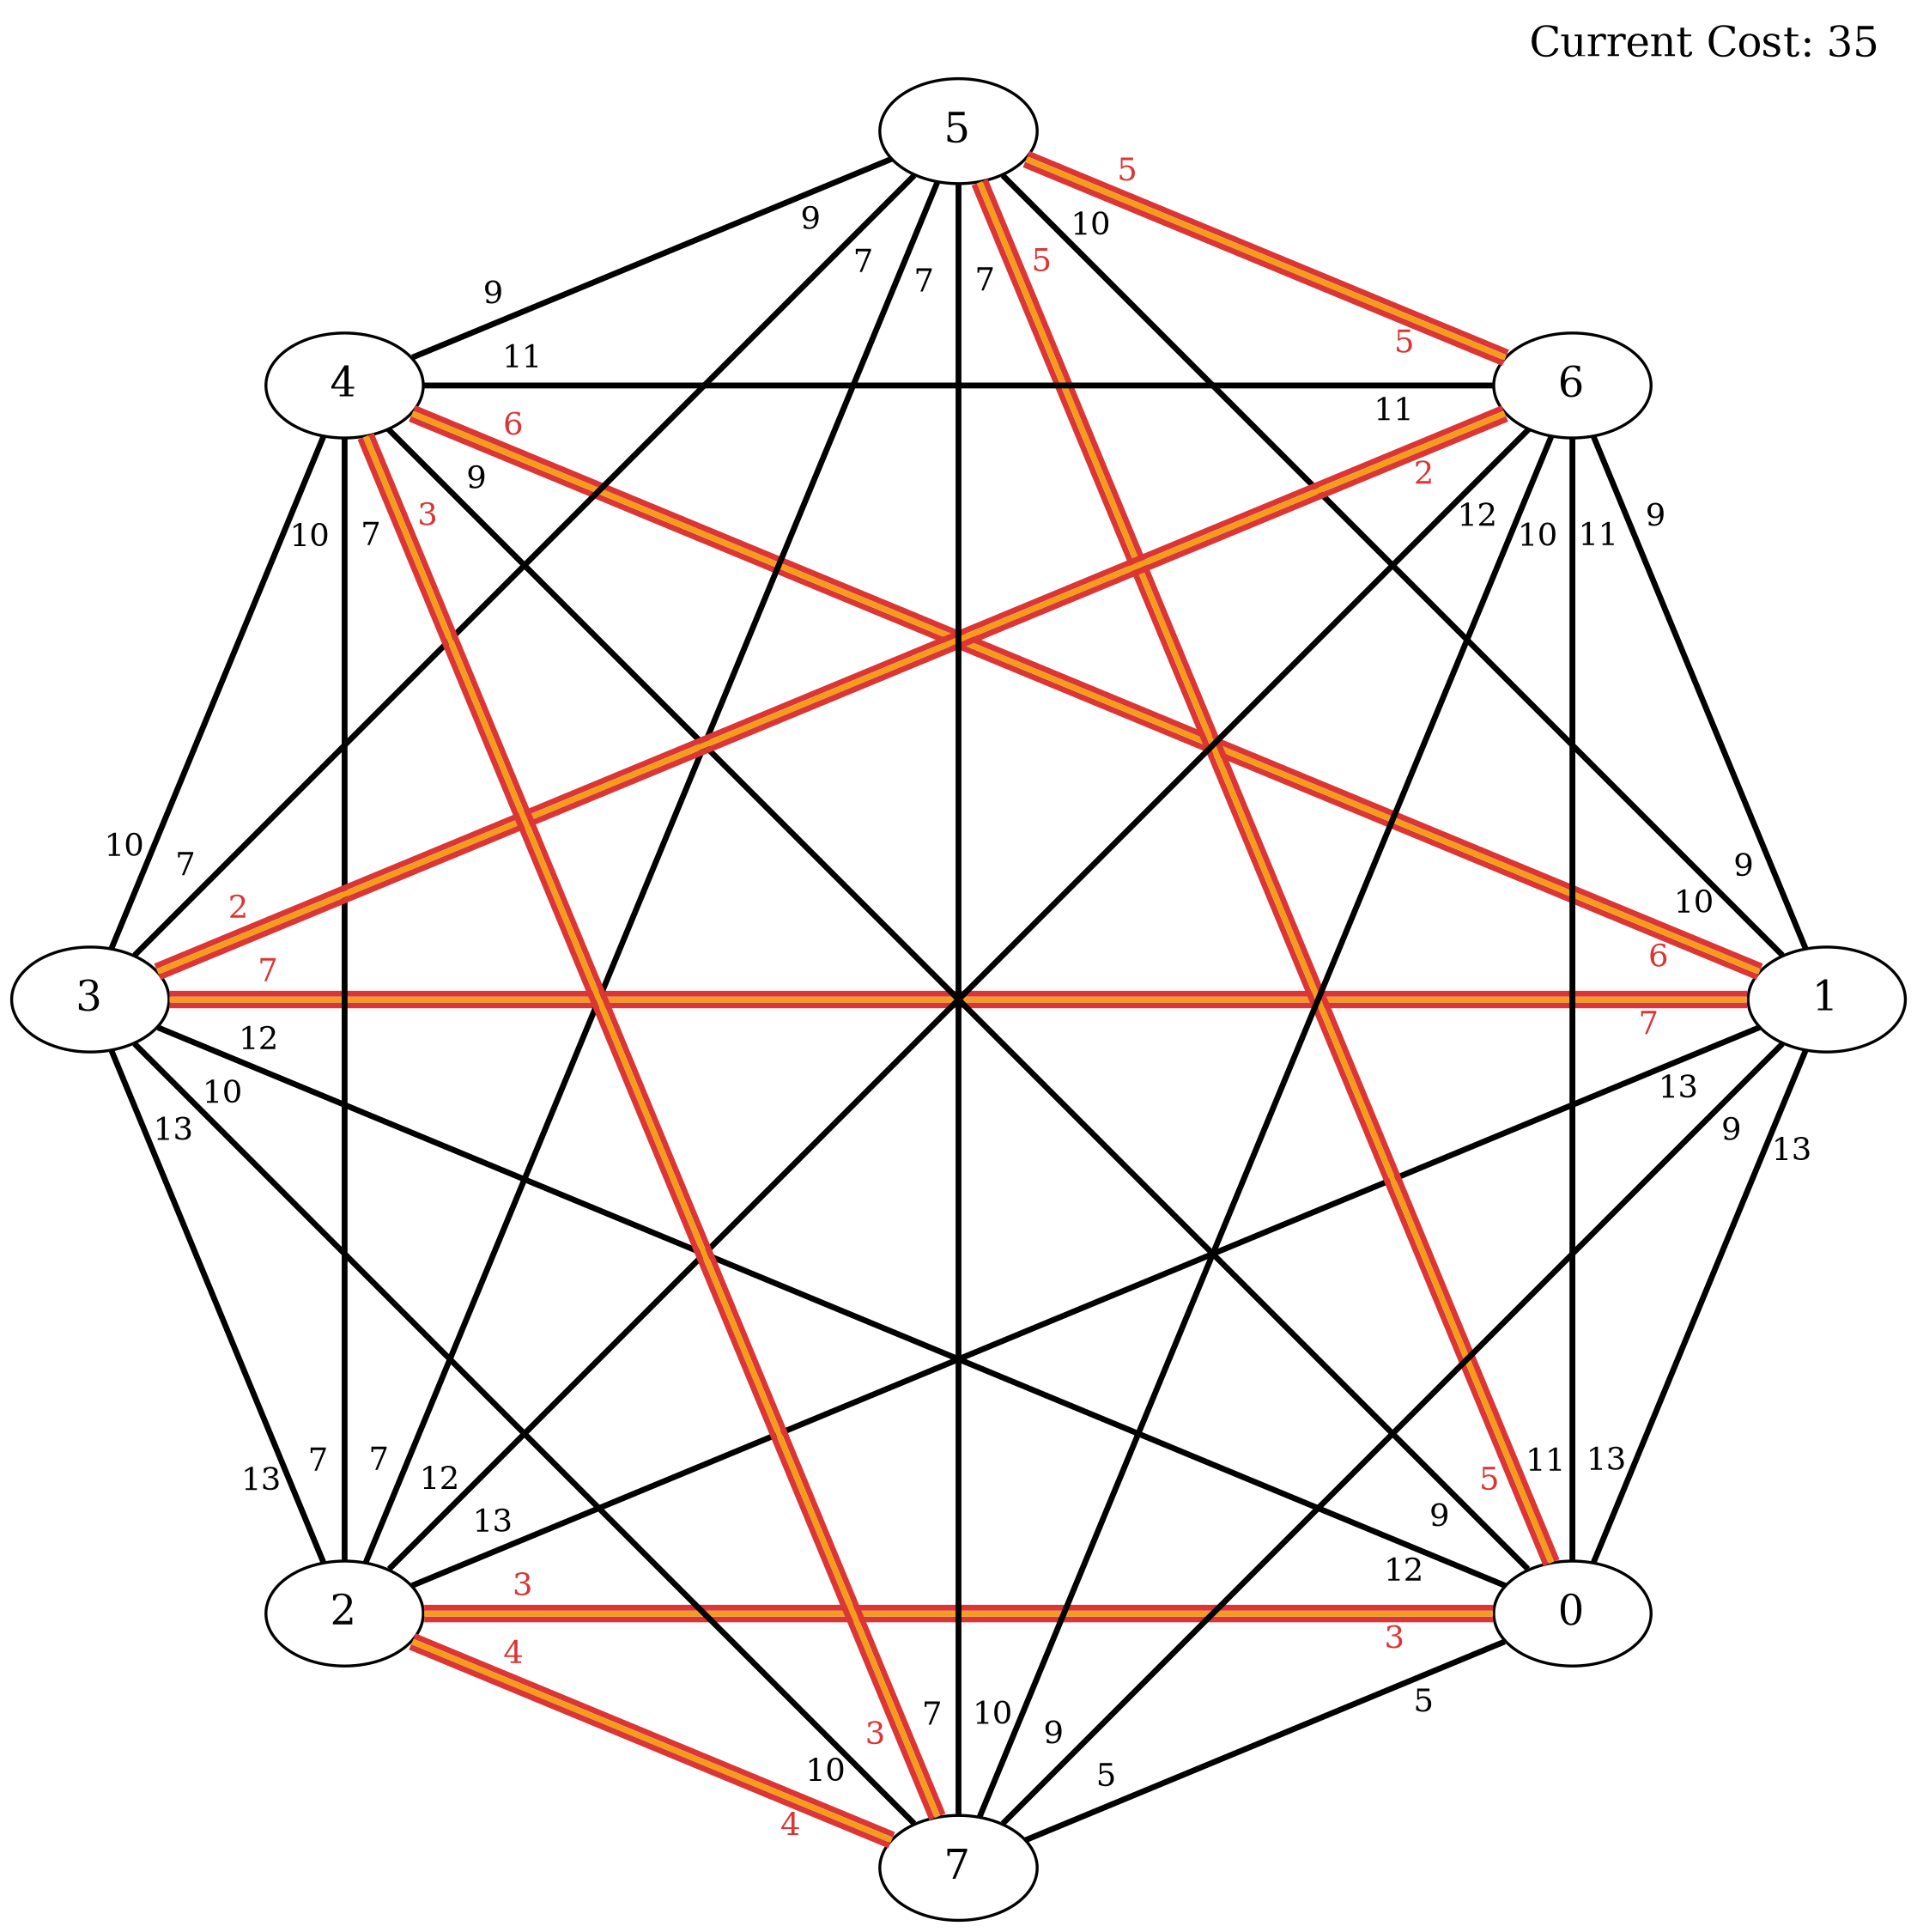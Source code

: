 graph G {
label="Current Cost: 35";
labeljust=r;
labelloc=t;
layout=circo;
mindist=2.5;
size="15, 15!";
0;
1;
2;
3;
4;
5;
6;
7;
1--0  [color=black, dir=none, fontcolor=black, fontsize=11, headlabel=13, labelangle=15, labeldistance=3.5, margin=0.5, penwidth=2, style="", taillabel=13];
2--0  [color="#dc3535:#f49d1a:#dc3535", dir=none, fontcolor="#dc3535:#f49d1a:#dc3535", fontsize=11, headlabel=3, labelangle=15, labeldistance=3.5, margin=0.5, penwidth=2, style="", taillabel=3];
3--0  [color=black, dir=none, fontcolor=black, fontsize=11, headlabel=12, labelangle=15, labeldistance=3.5, margin=0.5, penwidth=2, style="", taillabel=12];
4--0  [color=black, dir=none, fontcolor=black, fontsize=11, headlabel=9, labelangle=15, labeldistance=3.5, margin=0.5, penwidth=2, style="", taillabel=9];
5--0  [color="#dc3535:#f49d1a:#dc3535", dir=none, fontcolor="#dc3535:#f49d1a:#dc3535", fontsize=11, headlabel=5, labelangle=15, labeldistance=3.5, margin=0.5, penwidth=2, style="", taillabel=5];
6--0  [color=black, dir=none, fontcolor=black, fontsize=11, headlabel=11, labelangle=15, labeldistance=3.5, margin=0.5, penwidth=2, style="", taillabel=11];
7--0  [color=black, dir=none, fontcolor=black, fontsize=11, headlabel=5, labelangle=15, labeldistance=3.5, margin=0.5, penwidth=2, style="", taillabel=5];
2--1  [color=black, dir=none, fontcolor=black, fontsize=11, headlabel=13, labelangle=15, labeldistance=3.5, margin=0.5, penwidth=2, style="", taillabel=13];
3--1  [color="#dc3535:#f49d1a:#dc3535", dir=none, fontcolor="#dc3535:#f49d1a:#dc3535", fontsize=11, headlabel=7, labelangle=15, labeldistance=3.5, margin=0.5, penwidth=2, style="", taillabel=7];
4--1  [color="#dc3535:#f49d1a:#dc3535", dir=none, fontcolor="#dc3535:#f49d1a:#dc3535", fontsize=11, headlabel=6, labelangle=15, labeldistance=3.5, margin=0.5, penwidth=2, style="", taillabel=6];
5--1  [color=black, dir=none, fontcolor=black, fontsize=11, headlabel=10, labelangle=15, labeldistance=3.5, margin=0.5, penwidth=2, style="", taillabel=10];
6--1  [color=black, dir=none, fontcolor=black, fontsize=11, headlabel=9, labelangle=15, labeldistance=3.5, margin=0.5, penwidth=2, style="", taillabel=9];
7--1  [color=black, dir=none, fontcolor=black, fontsize=11, headlabel=9, labelangle=15, labeldistance=3.5, margin=0.5, penwidth=2, style="", taillabel=9];
3--2  [color=black, dir=none, fontcolor=black, fontsize=11, headlabel=13, labelangle=15, labeldistance=3.5, margin=0.5, penwidth=2, style="", taillabel=13];
4--2  [color=black, dir=none, fontcolor=black, fontsize=11, headlabel=7, labelangle=15, labeldistance=3.5, margin=0.5, penwidth=2, style="", taillabel=7];
5--2  [color=black, dir=none, fontcolor=black, fontsize=11, headlabel=7, labelangle=15, labeldistance=3.5, margin=0.5, penwidth=2, style="", taillabel=7];
6--2  [color=black, dir=none, fontcolor=black, fontsize=11, headlabel=12, labelangle=15, labeldistance=3.5, margin=0.5, penwidth=2, style="", taillabel=12];
7--2  [color="#dc3535:#f49d1a:#dc3535", dir=none, fontcolor="#dc3535:#f49d1a:#dc3535", fontsize=11, headlabel=4, labelangle=15, labeldistance=3.5, margin=0.5, penwidth=2, style="", taillabel=4];
4--3  [color=black, dir=none, fontcolor=black, fontsize=11, headlabel=10, labelangle=15, labeldistance=3.5, margin=0.5, penwidth=2, style="", taillabel=10];
5--3  [color=black, dir=none, fontcolor=black, fontsize=11, headlabel=7, labelangle=15, labeldistance=3.5, margin=0.5, penwidth=2, style="", taillabel=7];
6--3  [color="#dc3535:#f49d1a:#dc3535", dir=none, fontcolor="#dc3535:#f49d1a:#dc3535", fontsize=11, headlabel=2, labelangle=15, labeldistance=3.5, margin=0.5, penwidth=2, style="", taillabel=2];
7--3  [color=black, dir=none, fontcolor=black, fontsize=11, headlabel=10, labelangle=15, labeldistance=3.5, margin=0.5, penwidth=2, style="", taillabel=10];
5--4  [color=black, dir=none, fontcolor=black, fontsize=11, headlabel=9, labelangle=15, labeldistance=3.5, margin=0.5, penwidth=2, style="", taillabel=9];
6--4  [color=black, dir=none, fontcolor=black, fontsize=11, headlabel=11, labelangle=15, labeldistance=3.5, margin=0.5, penwidth=2, style="", taillabel=11];
7--4  [color="#dc3535:#f49d1a:#dc3535", dir=none, fontcolor="#dc3535:#f49d1a:#dc3535", fontsize=11, headlabel=3, labelangle=15, labeldistance=3.5, margin=0.5, penwidth=2, style="", taillabel=3];
6--5  [color="#dc3535:#f49d1a:#dc3535", dir=none, fontcolor="#dc3535:#f49d1a:#dc3535", fontsize=11, headlabel=5, labelangle=15, labeldistance=3.5, margin=0.5, penwidth=2, style="", taillabel=5];
7--5  [color=black, dir=none, fontcolor=black, fontsize=11, headlabel=7, labelangle=15, labeldistance=3.5, margin=0.5, penwidth=2, style="", taillabel=7];
7--6  [color=black, dir=none, fontcolor=black, fontsize=11, headlabel=10, labelangle=15, labeldistance=3.5, margin=0.5, penwidth=2, style="", taillabel=10];
}
